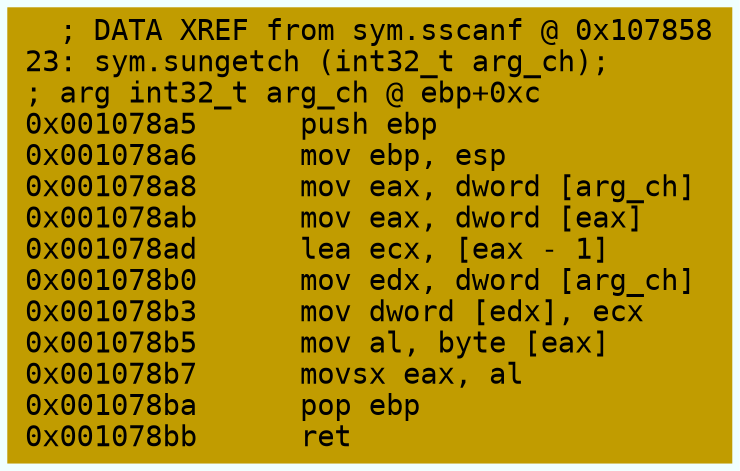 digraph code {
	graph [bgcolor=azure fontsize=8 fontname="Courier" splines="ortho"];
	node [fillcolor=gray style=filled shape=box];
	edge [arrowhead="normal"];
	"0x001078a5" [URL="sym.sungetch/0x001078a5", fillcolor="#c19c00",color="#c19c00", fontname="Courier",label="  ; DATA XREF from sym.sscanf @ 0x107858\l23: sym.sungetch (int32_t arg_ch);\l; arg int32_t arg_ch @ ebp+0xc\l0x001078a5      push ebp\l0x001078a6      mov ebp, esp\l0x001078a8      mov eax, dword [arg_ch]\l0x001078ab      mov eax, dword [eax]\l0x001078ad      lea ecx, [eax - 1]\l0x001078b0      mov edx, dword [arg_ch]\l0x001078b3      mov dword [edx], ecx\l0x001078b5      mov al, byte [eax]\l0x001078b7      movsx eax, al\l0x001078ba      pop ebp\l0x001078bb      ret\l"]
}
